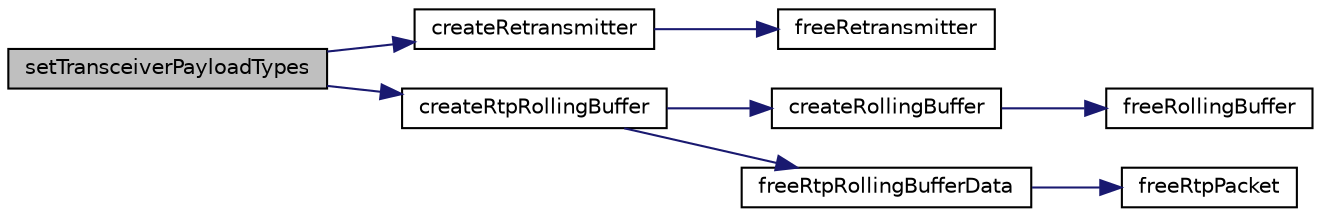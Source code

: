 digraph "setTransceiverPayloadTypes"
{
 // LATEX_PDF_SIZE
  edge [fontname="Helvetica",fontsize="10",labelfontname="Helvetica",labelfontsize="10"];
  node [fontname="Helvetica",fontsize="10",shape=record];
  rankdir="LR";
  Node1 [label="setTransceiverPayloadTypes",height=0.2,width=0.4,color="black", fillcolor="grey75", style="filled", fontcolor="black",tooltip=" "];
  Node1 -> Node2 [color="midnightblue",fontsize="10",style="solid",fontname="Helvetica"];
  Node2 [label="createRetransmitter",height=0.2,width=0.4,color="black", fillcolor="white", style="filled",URL="$Retransimitter_8c.html#aaad5339168322ac5d7c1cc017fbe982d",tooltip=" "];
  Node2 -> Node3 [color="midnightblue",fontsize="10",style="solid",fontname="Helvetica"];
  Node3 [label="freeRetransmitter",height=0.2,width=0.4,color="black", fillcolor="white", style="filled",URL="$Retransimitter_8c.html#abc4d6da97d6a3171960d7cb4d803d198",tooltip=" "];
  Node1 -> Node4 [color="midnightblue",fontsize="10",style="solid",fontname="Helvetica"];
  Node4 [label="createRtpRollingBuffer",height=0.2,width=0.4,color="black", fillcolor="white", style="filled",URL="$RtpRollingBuffer_8c.html#ab547d56aacb2300e966ecf2257455aa8",tooltip=" "];
  Node4 -> Node5 [color="midnightblue",fontsize="10",style="solid",fontname="Helvetica"];
  Node5 [label="createRollingBuffer",height=0.2,width=0.4,color="black", fillcolor="white", style="filled",URL="$RollingBuffer_8c.html#a50736e98819371a7188a350107a4b072",tooltip=" "];
  Node5 -> Node6 [color="midnightblue",fontsize="10",style="solid",fontname="Helvetica"];
  Node6 [label="freeRollingBuffer",height=0.2,width=0.4,color="black", fillcolor="white", style="filled",URL="$RollingBuffer_8c.html#a81cebbe1d2964e9aadcf235f82d3c098",tooltip=" "];
  Node4 -> Node7 [color="midnightblue",fontsize="10",style="solid",fontname="Helvetica"];
  Node7 [label="freeRtpRollingBufferData",height=0.2,width=0.4,color="black", fillcolor="white", style="filled",URL="$RtpRollingBuffer_8c.html#aa9e0102e31bc4e4ccd6379192cfeea0b",tooltip=" "];
  Node7 -> Node8 [color="midnightblue",fontsize="10",style="solid",fontname="Helvetica"];
  Node8 [label="freeRtpPacket",height=0.2,width=0.4,color="black", fillcolor="white", style="filled",URL="$RtpPacket_8c.html#af5c0526f452ce354c0f92497668f5ad9",tooltip=" "];
}
